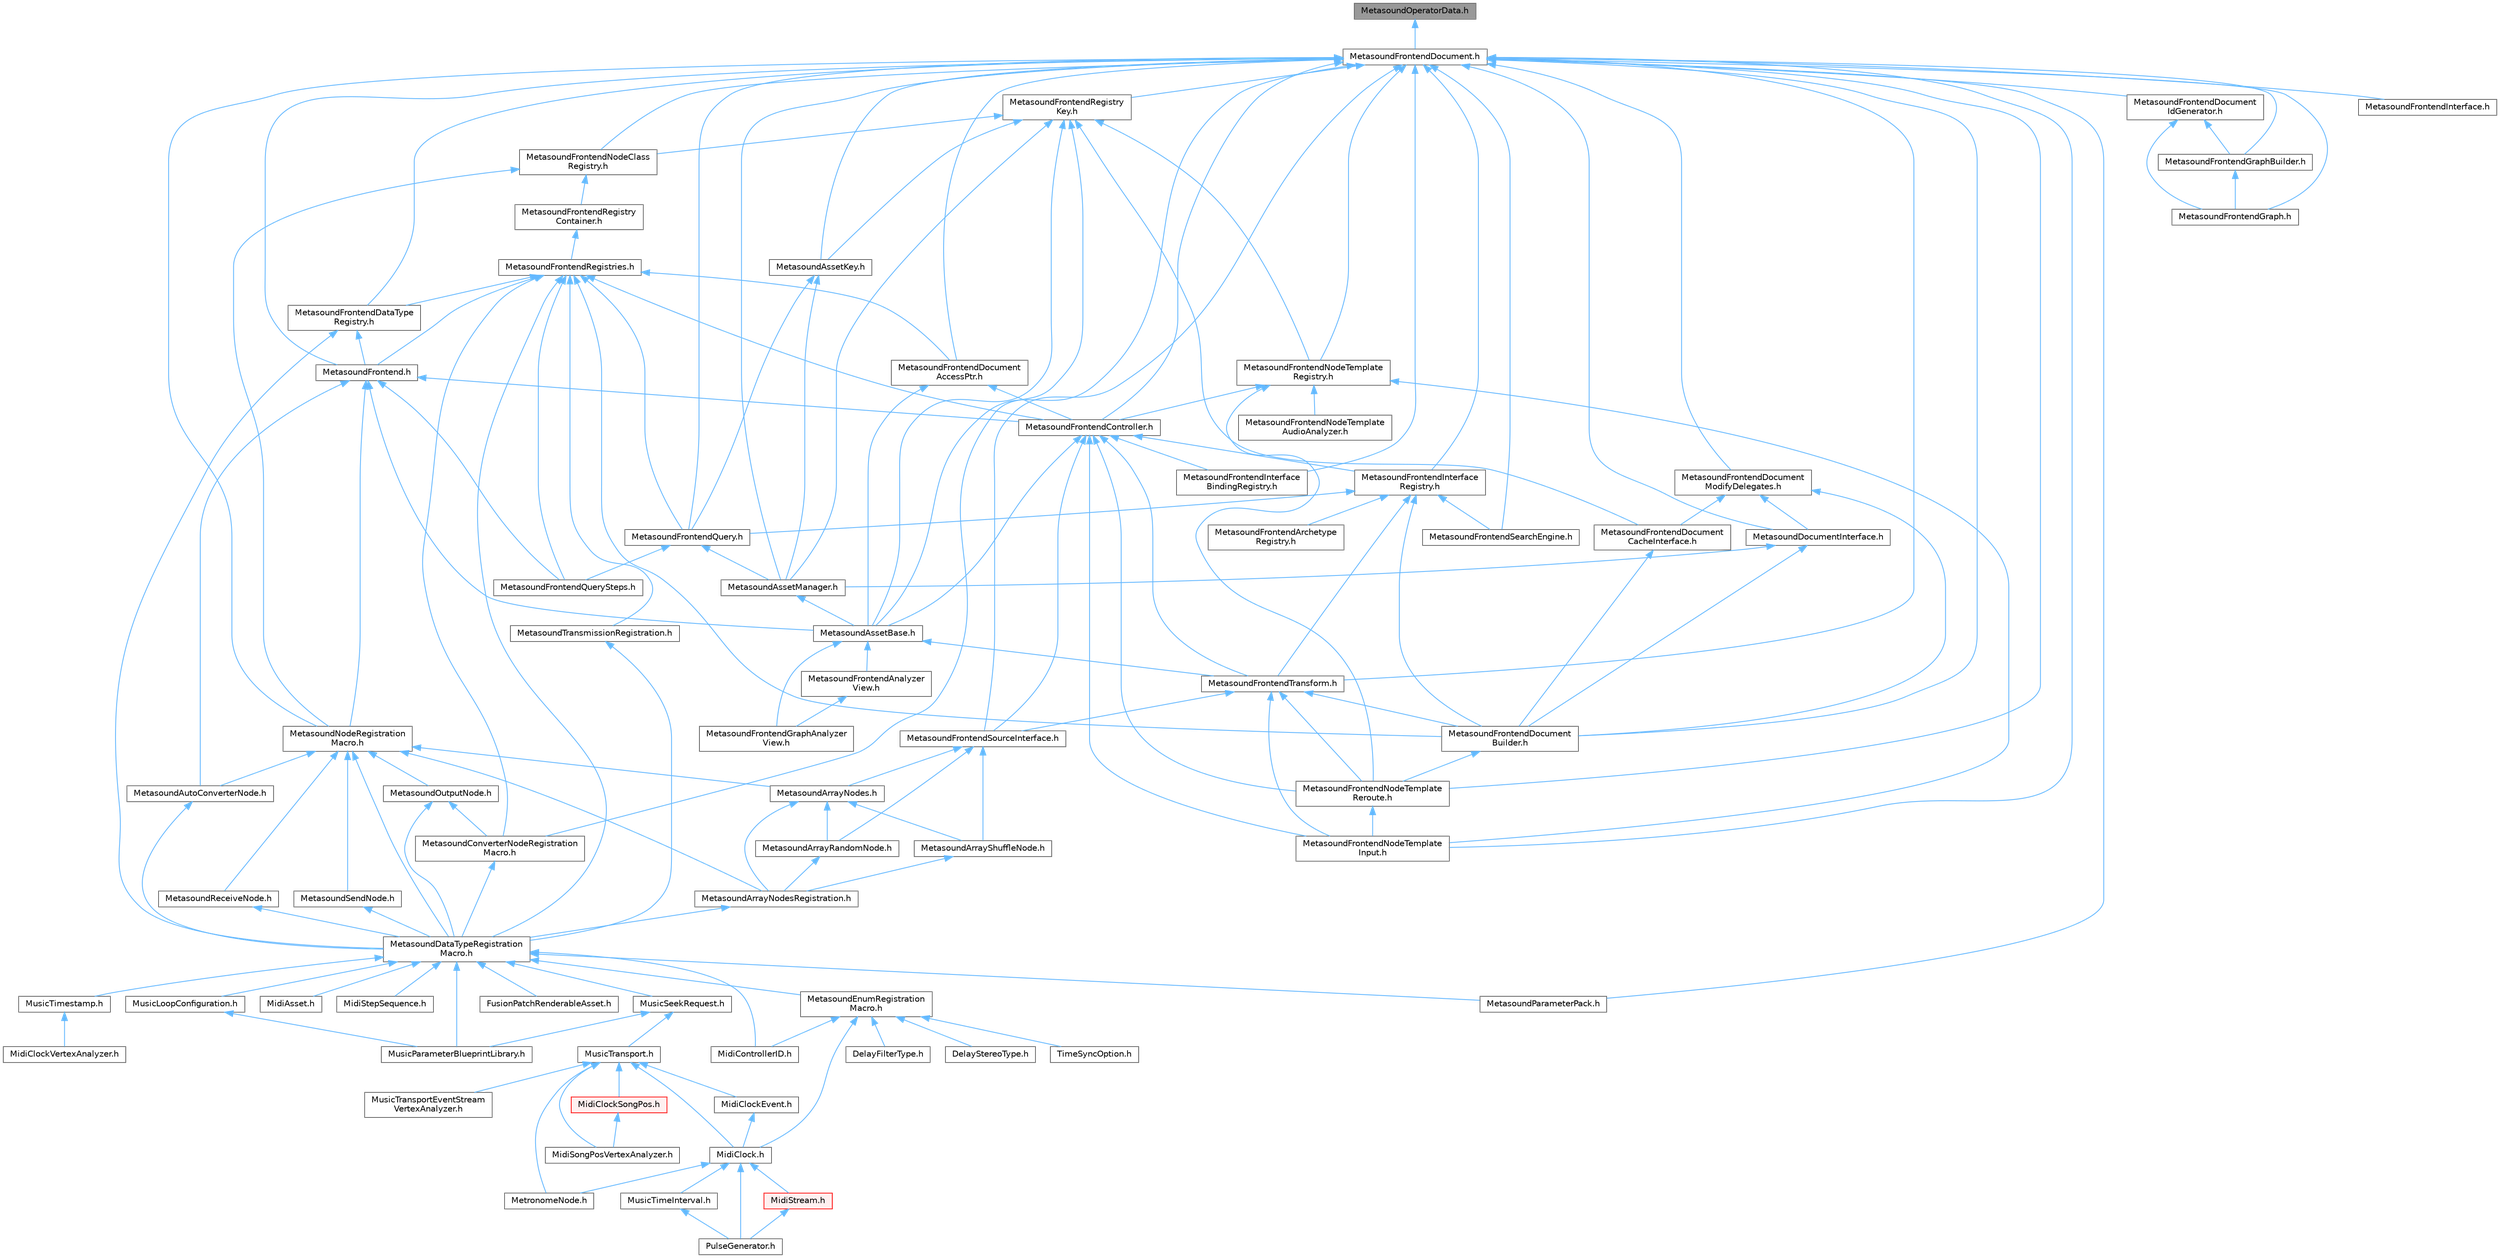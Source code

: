digraph "MetasoundOperatorData.h"
{
 // INTERACTIVE_SVG=YES
 // LATEX_PDF_SIZE
  bgcolor="transparent";
  edge [fontname=Helvetica,fontsize=10,labelfontname=Helvetica,labelfontsize=10];
  node [fontname=Helvetica,fontsize=10,shape=box,height=0.2,width=0.4];
  Node1 [id="Node000001",label="MetasoundOperatorData.h",height=0.2,width=0.4,color="gray40", fillcolor="grey60", style="filled", fontcolor="black",tooltip=" "];
  Node1 -> Node2 [id="edge1_Node000001_Node000002",dir="back",color="steelblue1",style="solid",tooltip=" "];
  Node2 [id="Node000002",label="MetasoundFrontendDocument.h",height=0.2,width=0.4,color="grey40", fillcolor="white", style="filled",URL="$d2/de7/MetasoundFrontendDocument_8h.html",tooltip=" "];
  Node2 -> Node3 [id="edge2_Node000002_Node000003",dir="back",color="steelblue1",style="solid",tooltip=" "];
  Node3 [id="Node000003",label="MetasoundAssetBase.h",height=0.2,width=0.4,color="grey40", fillcolor="white", style="filled",URL="$d5/d81/MetasoundAssetBase_8h.html",tooltip=" "];
  Node3 -> Node4 [id="edge3_Node000003_Node000004",dir="back",color="steelblue1",style="solid",tooltip=" "];
  Node4 [id="Node000004",label="MetasoundFrontendAnalyzer\lView.h",height=0.2,width=0.4,color="grey40", fillcolor="white", style="filled",URL="$d0/d5e/MetasoundFrontendAnalyzerView_8h.html",tooltip=" "];
  Node4 -> Node5 [id="edge4_Node000004_Node000005",dir="back",color="steelblue1",style="solid",tooltip=" "];
  Node5 [id="Node000005",label="MetasoundFrontendGraphAnalyzer\lView.h",height=0.2,width=0.4,color="grey40", fillcolor="white", style="filled",URL="$d6/dd1/MetasoundFrontendGraphAnalyzerView_8h.html",tooltip=" "];
  Node3 -> Node5 [id="edge5_Node000003_Node000005",dir="back",color="steelblue1",style="solid",tooltip=" "];
  Node3 -> Node6 [id="edge6_Node000003_Node000006",dir="back",color="steelblue1",style="solid",tooltip=" "];
  Node6 [id="Node000006",label="MetasoundFrontendTransform.h",height=0.2,width=0.4,color="grey40", fillcolor="white", style="filled",URL="$dc/d48/MetasoundFrontendTransform_8h.html",tooltip=" "];
  Node6 -> Node7 [id="edge7_Node000006_Node000007",dir="back",color="steelblue1",style="solid",tooltip=" "];
  Node7 [id="Node000007",label="MetasoundFrontendDocument\lBuilder.h",height=0.2,width=0.4,color="grey40", fillcolor="white", style="filled",URL="$da/dfa/MetasoundFrontendDocumentBuilder_8h.html",tooltip=" "];
  Node7 -> Node8 [id="edge8_Node000007_Node000008",dir="back",color="steelblue1",style="solid",tooltip=" "];
  Node8 [id="Node000008",label="MetasoundFrontendNodeTemplate\lReroute.h",height=0.2,width=0.4,color="grey40", fillcolor="white", style="filled",URL="$d7/d33/MetasoundFrontendNodeTemplateReroute_8h.html",tooltip=" "];
  Node8 -> Node9 [id="edge9_Node000008_Node000009",dir="back",color="steelblue1",style="solid",tooltip=" "];
  Node9 [id="Node000009",label="MetasoundFrontendNodeTemplate\lInput.h",height=0.2,width=0.4,color="grey40", fillcolor="white", style="filled",URL="$d6/d69/MetasoundFrontendNodeTemplateInput_8h.html",tooltip=" "];
  Node6 -> Node9 [id="edge10_Node000006_Node000009",dir="back",color="steelblue1",style="solid",tooltip=" "];
  Node6 -> Node8 [id="edge11_Node000006_Node000008",dir="back",color="steelblue1",style="solid",tooltip=" "];
  Node6 -> Node10 [id="edge12_Node000006_Node000010",dir="back",color="steelblue1",style="solid",tooltip=" "];
  Node10 [id="Node000010",label="MetasoundFrontendSourceInterface.h",height=0.2,width=0.4,color="grey40", fillcolor="white", style="filled",URL="$de/db5/MetasoundFrontendSourceInterface_8h.html",tooltip=" "];
  Node10 -> Node11 [id="edge13_Node000010_Node000011",dir="back",color="steelblue1",style="solid",tooltip=" "];
  Node11 [id="Node000011",label="MetasoundArrayNodes.h",height=0.2,width=0.4,color="grey40", fillcolor="white", style="filled",URL="$de/d05/MetasoundArrayNodes_8h.html",tooltip=" "];
  Node11 -> Node12 [id="edge14_Node000011_Node000012",dir="back",color="steelblue1",style="solid",tooltip=" "];
  Node12 [id="Node000012",label="MetasoundArrayNodesRegistration.h",height=0.2,width=0.4,color="grey40", fillcolor="white", style="filled",URL="$d2/d35/MetasoundArrayNodesRegistration_8h.html",tooltip=" "];
  Node12 -> Node13 [id="edge15_Node000012_Node000013",dir="back",color="steelblue1",style="solid",tooltip=" "];
  Node13 [id="Node000013",label="MetasoundDataTypeRegistration\lMacro.h",height=0.2,width=0.4,color="grey40", fillcolor="white", style="filled",URL="$d1/d2b/MetasoundDataTypeRegistrationMacro_8h.html",tooltip=" "];
  Node13 -> Node14 [id="edge16_Node000013_Node000014",dir="back",color="steelblue1",style="solid",tooltip=" "];
  Node14 [id="Node000014",label="FusionPatchRenderableAsset.h",height=0.2,width=0.4,color="grey40", fillcolor="white", style="filled",URL="$d0/dd5/FusionPatchRenderableAsset_8h.html",tooltip=" "];
  Node13 -> Node15 [id="edge17_Node000013_Node000015",dir="back",color="steelblue1",style="solid",tooltip=" "];
  Node15 [id="Node000015",label="MetasoundEnumRegistration\lMacro.h",height=0.2,width=0.4,color="grey40", fillcolor="white", style="filled",URL="$dd/da6/MetasoundEnumRegistrationMacro_8h.html",tooltip=" "];
  Node15 -> Node16 [id="edge18_Node000015_Node000016",dir="back",color="steelblue1",style="solid",tooltip=" "];
  Node16 [id="Node000016",label="DelayFilterType.h",height=0.2,width=0.4,color="grey40", fillcolor="white", style="filled",URL="$da/d13/DelayFilterType_8h.html",tooltip=" "];
  Node15 -> Node17 [id="edge19_Node000015_Node000017",dir="back",color="steelblue1",style="solid",tooltip=" "];
  Node17 [id="Node000017",label="DelayStereoType.h",height=0.2,width=0.4,color="grey40", fillcolor="white", style="filled",URL="$d4/db3/DelayStereoType_8h.html",tooltip=" "];
  Node15 -> Node18 [id="edge20_Node000015_Node000018",dir="back",color="steelblue1",style="solid",tooltip=" "];
  Node18 [id="Node000018",label="MidiClock.h",height=0.2,width=0.4,color="grey40", fillcolor="white", style="filled",URL="$df/d88/MidiClock_8h.html",tooltip=" "];
  Node18 -> Node19 [id="edge21_Node000018_Node000019",dir="back",color="steelblue1",style="solid",tooltip=" "];
  Node19 [id="Node000019",label="MetronomeNode.h",height=0.2,width=0.4,color="grey40", fillcolor="white", style="filled",URL="$d9/daa/MetronomeNode_8h.html",tooltip=" "];
  Node18 -> Node20 [id="edge22_Node000018_Node000020",dir="back",color="steelblue1",style="solid",tooltip=" "];
  Node20 [id="Node000020",label="MidiStream.h",height=0.2,width=0.4,color="red", fillcolor="#FFF0F0", style="filled",URL="$d8/ded/MidiStream_8h.html",tooltip=" "];
  Node20 -> Node24 [id="edge23_Node000020_Node000024",dir="back",color="steelblue1",style="solid",tooltip=" "];
  Node24 [id="Node000024",label="PulseGenerator.h",height=0.2,width=0.4,color="grey40", fillcolor="white", style="filled",URL="$da/db3/PulseGenerator_8h.html",tooltip=" "];
  Node18 -> Node26 [id="edge24_Node000018_Node000026",dir="back",color="steelblue1",style="solid",tooltip=" "];
  Node26 [id="Node000026",label="MusicTimeInterval.h",height=0.2,width=0.4,color="grey40", fillcolor="white", style="filled",URL="$dc/da7/MusicTimeInterval_8h.html",tooltip=" "];
  Node26 -> Node24 [id="edge25_Node000026_Node000024",dir="back",color="steelblue1",style="solid",tooltip=" "];
  Node18 -> Node24 [id="edge26_Node000018_Node000024",dir="back",color="steelblue1",style="solid",tooltip=" "];
  Node15 -> Node27 [id="edge27_Node000015_Node000027",dir="back",color="steelblue1",style="solid",tooltip=" "];
  Node27 [id="Node000027",label="MidiControllerID.h",height=0.2,width=0.4,color="grey40", fillcolor="white", style="filled",URL="$d0/d53/MidiControllerID_8h.html",tooltip=" "];
  Node15 -> Node28 [id="edge28_Node000015_Node000028",dir="back",color="steelblue1",style="solid",tooltip=" "];
  Node28 [id="Node000028",label="TimeSyncOption.h",height=0.2,width=0.4,color="grey40", fillcolor="white", style="filled",URL="$d4/dc5/HarmonixMetasound_2Public_2HarmonixMetasound_2DataTypes_2TimeSyncOption_8h.html",tooltip=" "];
  Node13 -> Node29 [id="edge29_Node000013_Node000029",dir="back",color="steelblue1",style="solid",tooltip=" "];
  Node29 [id="Node000029",label="MetasoundParameterPack.h",height=0.2,width=0.4,color="grey40", fillcolor="white", style="filled",URL="$d8/d84/MetasoundParameterPack_8h.html",tooltip=" "];
  Node13 -> Node30 [id="edge30_Node000013_Node000030",dir="back",color="steelblue1",style="solid",tooltip=" "];
  Node30 [id="Node000030",label="MidiAsset.h",height=0.2,width=0.4,color="grey40", fillcolor="white", style="filled",URL="$da/d6b/MidiAsset_8h.html",tooltip=" "];
  Node13 -> Node27 [id="edge31_Node000013_Node000027",dir="back",color="steelblue1",style="solid",tooltip=" "];
  Node13 -> Node31 [id="edge32_Node000013_Node000031",dir="back",color="steelblue1",style="solid",tooltip=" "];
  Node31 [id="Node000031",label="MidiStepSequence.h",height=0.2,width=0.4,color="grey40", fillcolor="white", style="filled",URL="$de/dbc/MidiStepSequence_8h.html",tooltip=" "];
  Node13 -> Node32 [id="edge33_Node000013_Node000032",dir="back",color="steelblue1",style="solid",tooltip=" "];
  Node32 [id="Node000032",label="MusicLoopConfiguration.h",height=0.2,width=0.4,color="grey40", fillcolor="white", style="filled",URL="$de/d33/MusicLoopConfiguration_8h.html",tooltip=" "];
  Node32 -> Node33 [id="edge34_Node000032_Node000033",dir="back",color="steelblue1",style="solid",tooltip=" "];
  Node33 [id="Node000033",label="MusicParameterBlueprintLibrary.h",height=0.2,width=0.4,color="grey40", fillcolor="white", style="filled",URL="$d0/d2e/MusicParameterBlueprintLibrary_8h.html",tooltip=" "];
  Node13 -> Node33 [id="edge35_Node000013_Node000033",dir="back",color="steelblue1",style="solid",tooltip=" "];
  Node13 -> Node34 [id="edge36_Node000013_Node000034",dir="back",color="steelblue1",style="solid",tooltip=" "];
  Node34 [id="Node000034",label="MusicSeekRequest.h",height=0.2,width=0.4,color="grey40", fillcolor="white", style="filled",URL="$d0/d38/MusicSeekRequest_8h.html",tooltip=" "];
  Node34 -> Node33 [id="edge37_Node000034_Node000033",dir="back",color="steelblue1",style="solid",tooltip=" "];
  Node34 -> Node35 [id="edge38_Node000034_Node000035",dir="back",color="steelblue1",style="solid",tooltip=" "];
  Node35 [id="Node000035",label="MusicTransport.h",height=0.2,width=0.4,color="grey40", fillcolor="white", style="filled",URL="$d2/d3d/MusicTransport_8h.html",tooltip=" "];
  Node35 -> Node19 [id="edge39_Node000035_Node000019",dir="back",color="steelblue1",style="solid",tooltip=" "];
  Node35 -> Node18 [id="edge40_Node000035_Node000018",dir="back",color="steelblue1",style="solid",tooltip=" "];
  Node35 -> Node36 [id="edge41_Node000035_Node000036",dir="back",color="steelblue1",style="solid",tooltip=" "];
  Node36 [id="Node000036",label="MidiClockEvent.h",height=0.2,width=0.4,color="grey40", fillcolor="white", style="filled",URL="$d7/d7d/MidiClockEvent_8h.html",tooltip=" "];
  Node36 -> Node18 [id="edge42_Node000036_Node000018",dir="back",color="steelblue1",style="solid",tooltip=" "];
  Node35 -> Node37 [id="edge43_Node000035_Node000037",dir="back",color="steelblue1",style="solid",tooltip=" "];
  Node37 [id="Node000037",label="MidiClockSongPos.h",height=0.2,width=0.4,color="red", fillcolor="#FFF0F0", style="filled",URL="$d2/d72/MidiClockSongPos_8h.html",tooltip=" "];
  Node37 -> Node39 [id="edge44_Node000037_Node000039",dir="back",color="steelblue1",style="solid",tooltip=" "];
  Node39 [id="Node000039",label="MidiSongPosVertexAnalyzer.h",height=0.2,width=0.4,color="grey40", fillcolor="white", style="filled",URL="$db/d10/MidiSongPosVertexAnalyzer_8h.html",tooltip=" "];
  Node35 -> Node39 [id="edge45_Node000035_Node000039",dir="back",color="steelblue1",style="solid",tooltip=" "];
  Node35 -> Node40 [id="edge46_Node000035_Node000040",dir="back",color="steelblue1",style="solid",tooltip=" "];
  Node40 [id="Node000040",label="MusicTransportEventStream\lVertexAnalyzer.h",height=0.2,width=0.4,color="grey40", fillcolor="white", style="filled",URL="$d1/da4/MusicTransportEventStreamVertexAnalyzer_8h.html",tooltip=" "];
  Node13 -> Node41 [id="edge47_Node000013_Node000041",dir="back",color="steelblue1",style="solid",tooltip=" "];
  Node41 [id="Node000041",label="MusicTimestamp.h",height=0.2,width=0.4,color="grey40", fillcolor="white", style="filled",URL="$dc/d8f/MusicTimestamp_8h.html",tooltip=" "];
  Node41 -> Node42 [id="edge48_Node000041_Node000042",dir="back",color="steelblue1",style="solid",tooltip=" "];
  Node42 [id="Node000042",label="MidiClockVertexAnalyzer.h",height=0.2,width=0.4,color="grey40", fillcolor="white", style="filled",URL="$d5/dfa/MidiClockVertexAnalyzer_8h.html",tooltip=" "];
  Node11 -> Node43 [id="edge49_Node000011_Node000043",dir="back",color="steelblue1",style="solid",tooltip=" "];
  Node43 [id="Node000043",label="MetasoundArrayRandomNode.h",height=0.2,width=0.4,color="grey40", fillcolor="white", style="filled",URL="$d3/d94/MetasoundArrayRandomNode_8h.html",tooltip=" "];
  Node43 -> Node12 [id="edge50_Node000043_Node000012",dir="back",color="steelblue1",style="solid",tooltip=" "];
  Node11 -> Node44 [id="edge51_Node000011_Node000044",dir="back",color="steelblue1",style="solid",tooltip=" "];
  Node44 [id="Node000044",label="MetasoundArrayShuffleNode.h",height=0.2,width=0.4,color="grey40", fillcolor="white", style="filled",URL="$db/dcb/MetasoundArrayShuffleNode_8h.html",tooltip=" "];
  Node44 -> Node12 [id="edge52_Node000044_Node000012",dir="back",color="steelblue1",style="solid",tooltip=" "];
  Node10 -> Node43 [id="edge53_Node000010_Node000043",dir="back",color="steelblue1",style="solid",tooltip=" "];
  Node10 -> Node44 [id="edge54_Node000010_Node000044",dir="back",color="steelblue1",style="solid",tooltip=" "];
  Node2 -> Node45 [id="edge55_Node000002_Node000045",dir="back",color="steelblue1",style="solid",tooltip=" "];
  Node45 [id="Node000045",label="MetasoundAssetKey.h",height=0.2,width=0.4,color="grey40", fillcolor="white", style="filled",URL="$d9/d63/MetasoundAssetKey_8h.html",tooltip=" "];
  Node45 -> Node46 [id="edge56_Node000045_Node000046",dir="back",color="steelblue1",style="solid",tooltip=" "];
  Node46 [id="Node000046",label="MetasoundAssetManager.h",height=0.2,width=0.4,color="grey40", fillcolor="white", style="filled",URL="$dd/da3/MetasoundAssetManager_8h.html",tooltip=" "];
  Node46 -> Node3 [id="edge57_Node000046_Node000003",dir="back",color="steelblue1",style="solid",tooltip=" "];
  Node45 -> Node47 [id="edge58_Node000045_Node000047",dir="back",color="steelblue1",style="solid",tooltip=" "];
  Node47 [id="Node000047",label="MetasoundFrontendQuery.h",height=0.2,width=0.4,color="grey40", fillcolor="white", style="filled",URL="$d6/dba/MetasoundFrontendQuery_8h.html",tooltip=" "];
  Node47 -> Node46 [id="edge59_Node000047_Node000046",dir="back",color="steelblue1",style="solid",tooltip=" "];
  Node47 -> Node48 [id="edge60_Node000047_Node000048",dir="back",color="steelblue1",style="solid",tooltip=" "];
  Node48 [id="Node000048",label="MetasoundFrontendQuerySteps.h",height=0.2,width=0.4,color="grey40", fillcolor="white", style="filled",URL="$d1/d63/MetasoundFrontendQuerySteps_8h.html",tooltip=" "];
  Node2 -> Node46 [id="edge61_Node000002_Node000046",dir="back",color="steelblue1",style="solid",tooltip=" "];
  Node2 -> Node49 [id="edge62_Node000002_Node000049",dir="back",color="steelblue1",style="solid",tooltip=" "];
  Node49 [id="Node000049",label="MetasoundDocumentInterface.h",height=0.2,width=0.4,color="grey40", fillcolor="white", style="filled",URL="$dd/dfb/MetasoundDocumentInterface_8h.html",tooltip=" "];
  Node49 -> Node46 [id="edge63_Node000049_Node000046",dir="back",color="steelblue1",style="solid",tooltip=" "];
  Node49 -> Node7 [id="edge64_Node000049_Node000007",dir="back",color="steelblue1",style="solid",tooltip=" "];
  Node2 -> Node50 [id="edge65_Node000002_Node000050",dir="back",color="steelblue1",style="solid",tooltip=" "];
  Node50 [id="Node000050",label="MetasoundFrontend.h",height=0.2,width=0.4,color="grey40", fillcolor="white", style="filled",URL="$d4/d31/MetasoundFrontend_8h.html",tooltip=" "];
  Node50 -> Node3 [id="edge66_Node000050_Node000003",dir="back",color="steelblue1",style="solid",tooltip=" "];
  Node50 -> Node51 [id="edge67_Node000050_Node000051",dir="back",color="steelblue1",style="solid",tooltip=" "];
  Node51 [id="Node000051",label="MetasoundAutoConverterNode.h",height=0.2,width=0.4,color="grey40", fillcolor="white", style="filled",URL="$de/d7e/MetasoundAutoConverterNode_8h.html",tooltip=" "];
  Node51 -> Node13 [id="edge68_Node000051_Node000013",dir="back",color="steelblue1",style="solid",tooltip=" "];
  Node50 -> Node52 [id="edge69_Node000050_Node000052",dir="back",color="steelblue1",style="solid",tooltip=" "];
  Node52 [id="Node000052",label="MetasoundFrontendController.h",height=0.2,width=0.4,color="grey40", fillcolor="white", style="filled",URL="$d0/d64/MetasoundFrontendController_8h.html",tooltip=" "];
  Node52 -> Node3 [id="edge70_Node000052_Node000003",dir="back",color="steelblue1",style="solid",tooltip=" "];
  Node52 -> Node53 [id="edge71_Node000052_Node000053",dir="back",color="steelblue1",style="solid",tooltip=" "];
  Node53 [id="Node000053",label="MetasoundFrontendInterface\lBindingRegistry.h",height=0.2,width=0.4,color="grey40", fillcolor="white", style="filled",URL="$da/de4/MetasoundFrontendInterfaceBindingRegistry_8h.html",tooltip=" "];
  Node52 -> Node54 [id="edge72_Node000052_Node000054",dir="back",color="steelblue1",style="solid",tooltip=" "];
  Node54 [id="Node000054",label="MetasoundFrontendInterface\lRegistry.h",height=0.2,width=0.4,color="grey40", fillcolor="white", style="filled",URL="$d7/d91/MetasoundFrontendInterfaceRegistry_8h.html",tooltip=" "];
  Node54 -> Node55 [id="edge73_Node000054_Node000055",dir="back",color="steelblue1",style="solid",tooltip=" "];
  Node55 [id="Node000055",label="MetasoundFrontendArchetype\lRegistry.h",height=0.2,width=0.4,color="grey40", fillcolor="white", style="filled",URL="$db/d0e/MetasoundFrontendArchetypeRegistry_8h.html",tooltip=" "];
  Node54 -> Node7 [id="edge74_Node000054_Node000007",dir="back",color="steelblue1",style="solid",tooltip=" "];
  Node54 -> Node47 [id="edge75_Node000054_Node000047",dir="back",color="steelblue1",style="solid",tooltip=" "];
  Node54 -> Node56 [id="edge76_Node000054_Node000056",dir="back",color="steelblue1",style="solid",tooltip=" "];
  Node56 [id="Node000056",label="MetasoundFrontendSearchEngine.h",height=0.2,width=0.4,color="grey40", fillcolor="white", style="filled",URL="$d3/de8/MetasoundFrontendSearchEngine_8h.html",tooltip=" "];
  Node54 -> Node6 [id="edge77_Node000054_Node000006",dir="back",color="steelblue1",style="solid",tooltip=" "];
  Node52 -> Node9 [id="edge78_Node000052_Node000009",dir="back",color="steelblue1",style="solid",tooltip=" "];
  Node52 -> Node8 [id="edge79_Node000052_Node000008",dir="back",color="steelblue1",style="solid",tooltip=" "];
  Node52 -> Node10 [id="edge80_Node000052_Node000010",dir="back",color="steelblue1",style="solid",tooltip=" "];
  Node52 -> Node6 [id="edge81_Node000052_Node000006",dir="back",color="steelblue1",style="solid",tooltip=" "];
  Node50 -> Node48 [id="edge82_Node000050_Node000048",dir="back",color="steelblue1",style="solid",tooltip=" "];
  Node50 -> Node57 [id="edge83_Node000050_Node000057",dir="back",color="steelblue1",style="solid",tooltip=" "];
  Node57 [id="Node000057",label="MetasoundNodeRegistration\lMacro.h",height=0.2,width=0.4,color="grey40", fillcolor="white", style="filled",URL="$d3/d0b/MetasoundNodeRegistrationMacro_8h.html",tooltip=" "];
  Node57 -> Node11 [id="edge84_Node000057_Node000011",dir="back",color="steelblue1",style="solid",tooltip=" "];
  Node57 -> Node12 [id="edge85_Node000057_Node000012",dir="back",color="steelblue1",style="solid",tooltip=" "];
  Node57 -> Node51 [id="edge86_Node000057_Node000051",dir="back",color="steelblue1",style="solid",tooltip=" "];
  Node57 -> Node13 [id="edge87_Node000057_Node000013",dir="back",color="steelblue1",style="solid",tooltip=" "];
  Node57 -> Node58 [id="edge88_Node000057_Node000058",dir="back",color="steelblue1",style="solid",tooltip=" "];
  Node58 [id="Node000058",label="MetasoundOutputNode.h",height=0.2,width=0.4,color="grey40", fillcolor="white", style="filled",URL="$d5/d06/MetasoundOutputNode_8h.html",tooltip=" "];
  Node58 -> Node59 [id="edge89_Node000058_Node000059",dir="back",color="steelblue1",style="solid",tooltip=" "];
  Node59 [id="Node000059",label="MetasoundConverterNodeRegistration\lMacro.h",height=0.2,width=0.4,color="grey40", fillcolor="white", style="filled",URL="$d1/de5/MetasoundConverterNodeRegistrationMacro_8h.html",tooltip=" "];
  Node59 -> Node13 [id="edge90_Node000059_Node000013",dir="back",color="steelblue1",style="solid",tooltip=" "];
  Node58 -> Node13 [id="edge91_Node000058_Node000013",dir="back",color="steelblue1",style="solid",tooltip=" "];
  Node57 -> Node60 [id="edge92_Node000057_Node000060",dir="back",color="steelblue1",style="solid",tooltip=" "];
  Node60 [id="Node000060",label="MetasoundReceiveNode.h",height=0.2,width=0.4,color="grey40", fillcolor="white", style="filled",URL="$d3/d08/MetasoundReceiveNode_8h.html",tooltip=" "];
  Node60 -> Node13 [id="edge93_Node000060_Node000013",dir="back",color="steelblue1",style="solid",tooltip=" "];
  Node57 -> Node61 [id="edge94_Node000057_Node000061",dir="back",color="steelblue1",style="solid",tooltip=" "];
  Node61 [id="Node000061",label="MetasoundSendNode.h",height=0.2,width=0.4,color="grey40", fillcolor="white", style="filled",URL="$dc/dca/MetasoundSendNode_8h.html",tooltip=" "];
  Node61 -> Node13 [id="edge95_Node000061_Node000013",dir="back",color="steelblue1",style="solid",tooltip=" "];
  Node2 -> Node52 [id="edge96_Node000002_Node000052",dir="back",color="steelblue1",style="solid",tooltip=" "];
  Node2 -> Node62 [id="edge97_Node000002_Node000062",dir="back",color="steelblue1",style="solid",tooltip=" "];
  Node62 [id="Node000062",label="MetasoundFrontendDataType\lRegistry.h",height=0.2,width=0.4,color="grey40", fillcolor="white", style="filled",URL="$d3/d48/MetasoundFrontendDataTypeRegistry_8h.html",tooltip=" "];
  Node62 -> Node13 [id="edge98_Node000062_Node000013",dir="back",color="steelblue1",style="solid",tooltip=" "];
  Node62 -> Node50 [id="edge99_Node000062_Node000050",dir="back",color="steelblue1",style="solid",tooltip=" "];
  Node2 -> Node63 [id="edge100_Node000002_Node000063",dir="back",color="steelblue1",style="solid",tooltip=" "];
  Node63 [id="Node000063",label="MetasoundFrontendDocument\lAccessPtr.h",height=0.2,width=0.4,color="grey40", fillcolor="white", style="filled",URL="$d6/daa/MetasoundFrontendDocumentAccessPtr_8h.html",tooltip=" "];
  Node63 -> Node3 [id="edge101_Node000063_Node000003",dir="back",color="steelblue1",style="solid",tooltip=" "];
  Node63 -> Node52 [id="edge102_Node000063_Node000052",dir="back",color="steelblue1",style="solid",tooltip=" "];
  Node2 -> Node7 [id="edge103_Node000002_Node000007",dir="back",color="steelblue1",style="solid",tooltip=" "];
  Node2 -> Node64 [id="edge104_Node000002_Node000064",dir="back",color="steelblue1",style="solid",tooltip=" "];
  Node64 [id="Node000064",label="MetasoundFrontendDocument\lIdGenerator.h",height=0.2,width=0.4,color="grey40", fillcolor="white", style="filled",URL="$dc/d7e/MetasoundFrontendDocumentIdGenerator_8h.html",tooltip=" "];
  Node64 -> Node65 [id="edge105_Node000064_Node000065",dir="back",color="steelblue1",style="solid",tooltip=" "];
  Node65 [id="Node000065",label="MetasoundFrontendGraph.h",height=0.2,width=0.4,color="grey40", fillcolor="white", style="filled",URL="$db/d4b/MetasoundFrontendGraph_8h.html",tooltip=" "];
  Node64 -> Node66 [id="edge106_Node000064_Node000066",dir="back",color="steelblue1",style="solid",tooltip=" "];
  Node66 [id="Node000066",label="MetasoundFrontendGraphBuilder.h",height=0.2,width=0.4,color="grey40", fillcolor="white", style="filled",URL="$d4/d98/MetasoundFrontendGraphBuilder_8h.html",tooltip=" "];
  Node66 -> Node65 [id="edge107_Node000066_Node000065",dir="back",color="steelblue1",style="solid",tooltip=" "];
  Node2 -> Node67 [id="edge108_Node000002_Node000067",dir="back",color="steelblue1",style="solid",tooltip=" "];
  Node67 [id="Node000067",label="MetasoundFrontendDocument\lModifyDelegates.h",height=0.2,width=0.4,color="grey40", fillcolor="white", style="filled",URL="$d8/dfc/MetasoundFrontendDocumentModifyDelegates_8h.html",tooltip=" "];
  Node67 -> Node49 [id="edge109_Node000067_Node000049",dir="back",color="steelblue1",style="solid",tooltip=" "];
  Node67 -> Node7 [id="edge110_Node000067_Node000007",dir="back",color="steelblue1",style="solid",tooltip=" "];
  Node67 -> Node68 [id="edge111_Node000067_Node000068",dir="back",color="steelblue1",style="solid",tooltip=" "];
  Node68 [id="Node000068",label="MetasoundFrontendDocument\lCacheInterface.h",height=0.2,width=0.4,color="grey40", fillcolor="white", style="filled",URL="$d9/d74/MetasoundFrontendDocumentCacheInterface_8h.html",tooltip=" "];
  Node68 -> Node7 [id="edge112_Node000068_Node000007",dir="back",color="steelblue1",style="solid",tooltip=" "];
  Node2 -> Node65 [id="edge113_Node000002_Node000065",dir="back",color="steelblue1",style="solid",tooltip=" "];
  Node2 -> Node66 [id="edge114_Node000002_Node000066",dir="back",color="steelblue1",style="solid",tooltip=" "];
  Node2 -> Node69 [id="edge115_Node000002_Node000069",dir="back",color="steelblue1",style="solid",tooltip=" "];
  Node69 [id="Node000069",label="MetasoundFrontendInterface.h",height=0.2,width=0.4,color="grey40", fillcolor="white", style="filled",URL="$df/d45/MetasoundFrontendInterface_8h.html",tooltip=" "];
  Node2 -> Node53 [id="edge116_Node000002_Node000053",dir="back",color="steelblue1",style="solid",tooltip=" "];
  Node2 -> Node54 [id="edge117_Node000002_Node000054",dir="back",color="steelblue1",style="solid",tooltip=" "];
  Node2 -> Node70 [id="edge118_Node000002_Node000070",dir="back",color="steelblue1",style="solid",tooltip=" "];
  Node70 [id="Node000070",label="MetasoundFrontendNodeClass\lRegistry.h",height=0.2,width=0.4,color="grey40", fillcolor="white", style="filled",URL="$d3/d29/MetasoundFrontendNodeClassRegistry_8h.html",tooltip=" "];
  Node70 -> Node71 [id="edge119_Node000070_Node000071",dir="back",color="steelblue1",style="solid",tooltip=" "];
  Node71 [id="Node000071",label="MetasoundFrontendRegistry\lContainer.h",height=0.2,width=0.4,color="grey40", fillcolor="white", style="filled",URL="$dd/d2f/MetasoundFrontendRegistryContainer_8h.html",tooltip=" "];
  Node71 -> Node72 [id="edge120_Node000071_Node000072",dir="back",color="steelblue1",style="solid",tooltip=" "];
  Node72 [id="Node000072",label="MetasoundFrontendRegistries.h",height=0.2,width=0.4,color="grey40", fillcolor="white", style="filled",URL="$db/d02/MetasoundFrontendRegistries_8h.html",tooltip=" "];
  Node72 -> Node59 [id="edge121_Node000072_Node000059",dir="back",color="steelblue1",style="solid",tooltip=" "];
  Node72 -> Node13 [id="edge122_Node000072_Node000013",dir="back",color="steelblue1",style="solid",tooltip=" "];
  Node72 -> Node50 [id="edge123_Node000072_Node000050",dir="back",color="steelblue1",style="solid",tooltip=" "];
  Node72 -> Node52 [id="edge124_Node000072_Node000052",dir="back",color="steelblue1",style="solid",tooltip=" "];
  Node72 -> Node62 [id="edge125_Node000072_Node000062",dir="back",color="steelblue1",style="solid",tooltip=" "];
  Node72 -> Node63 [id="edge126_Node000072_Node000063",dir="back",color="steelblue1",style="solid",tooltip=" "];
  Node72 -> Node7 [id="edge127_Node000072_Node000007",dir="back",color="steelblue1",style="solid",tooltip=" "];
  Node72 -> Node47 [id="edge128_Node000072_Node000047",dir="back",color="steelblue1",style="solid",tooltip=" "];
  Node72 -> Node48 [id="edge129_Node000072_Node000048",dir="back",color="steelblue1",style="solid",tooltip=" "];
  Node72 -> Node73 [id="edge130_Node000072_Node000073",dir="back",color="steelblue1",style="solid",tooltip=" "];
  Node73 [id="Node000073",label="MetasoundTransmissionRegistration.h",height=0.2,width=0.4,color="grey40", fillcolor="white", style="filled",URL="$d8/da5/MetasoundTransmissionRegistration_8h.html",tooltip=" "];
  Node73 -> Node13 [id="edge131_Node000073_Node000013",dir="back",color="steelblue1",style="solid",tooltip=" "];
  Node70 -> Node57 [id="edge132_Node000070_Node000057",dir="back",color="steelblue1",style="solid",tooltip=" "];
  Node2 -> Node9 [id="edge133_Node000002_Node000009",dir="back",color="steelblue1",style="solid",tooltip=" "];
  Node2 -> Node74 [id="edge134_Node000002_Node000074",dir="back",color="steelblue1",style="solid",tooltip=" "];
  Node74 [id="Node000074",label="MetasoundFrontendNodeTemplate\lRegistry.h",height=0.2,width=0.4,color="grey40", fillcolor="white", style="filled",URL="$d8/da9/MetasoundFrontendNodeTemplateRegistry_8h.html",tooltip=" "];
  Node74 -> Node52 [id="edge135_Node000074_Node000052",dir="back",color="steelblue1",style="solid",tooltip=" "];
  Node74 -> Node75 [id="edge136_Node000074_Node000075",dir="back",color="steelblue1",style="solid",tooltip=" "];
  Node75 [id="Node000075",label="MetasoundFrontendNodeTemplate\lAudioAnalyzer.h",height=0.2,width=0.4,color="grey40", fillcolor="white", style="filled",URL="$d7/dea/MetasoundFrontendNodeTemplateAudioAnalyzer_8h.html",tooltip=" "];
  Node74 -> Node9 [id="edge137_Node000074_Node000009",dir="back",color="steelblue1",style="solid",tooltip=" "];
  Node74 -> Node8 [id="edge138_Node000074_Node000008",dir="back",color="steelblue1",style="solid",tooltip=" "];
  Node2 -> Node8 [id="edge139_Node000002_Node000008",dir="back",color="steelblue1",style="solid",tooltip=" "];
  Node2 -> Node47 [id="edge140_Node000002_Node000047",dir="back",color="steelblue1",style="solid",tooltip=" "];
  Node2 -> Node76 [id="edge141_Node000002_Node000076",dir="back",color="steelblue1",style="solid",tooltip=" "];
  Node76 [id="Node000076",label="MetasoundFrontendRegistry\lKey.h",height=0.2,width=0.4,color="grey40", fillcolor="white", style="filled",URL="$d2/dfa/MetasoundFrontendRegistryKey_8h.html",tooltip=" "];
  Node76 -> Node3 [id="edge142_Node000076_Node000003",dir="back",color="steelblue1",style="solid",tooltip=" "];
  Node76 -> Node45 [id="edge143_Node000076_Node000045",dir="back",color="steelblue1",style="solid",tooltip=" "];
  Node76 -> Node46 [id="edge144_Node000076_Node000046",dir="back",color="steelblue1",style="solid",tooltip=" "];
  Node76 -> Node59 [id="edge145_Node000076_Node000059",dir="back",color="steelblue1",style="solid",tooltip=" "];
  Node76 -> Node68 [id="edge146_Node000076_Node000068",dir="back",color="steelblue1",style="solid",tooltip=" "];
  Node76 -> Node70 [id="edge147_Node000076_Node000070",dir="back",color="steelblue1",style="solid",tooltip=" "];
  Node76 -> Node74 [id="edge148_Node000076_Node000074",dir="back",color="steelblue1",style="solid",tooltip=" "];
  Node2 -> Node56 [id="edge149_Node000002_Node000056",dir="back",color="steelblue1",style="solid",tooltip=" "];
  Node2 -> Node10 [id="edge150_Node000002_Node000010",dir="back",color="steelblue1",style="solid",tooltip=" "];
  Node2 -> Node6 [id="edge151_Node000002_Node000006",dir="back",color="steelblue1",style="solid",tooltip=" "];
  Node2 -> Node57 [id="edge152_Node000002_Node000057",dir="back",color="steelblue1",style="solid",tooltip=" "];
  Node2 -> Node29 [id="edge153_Node000002_Node000029",dir="back",color="steelblue1",style="solid",tooltip=" "];
}
